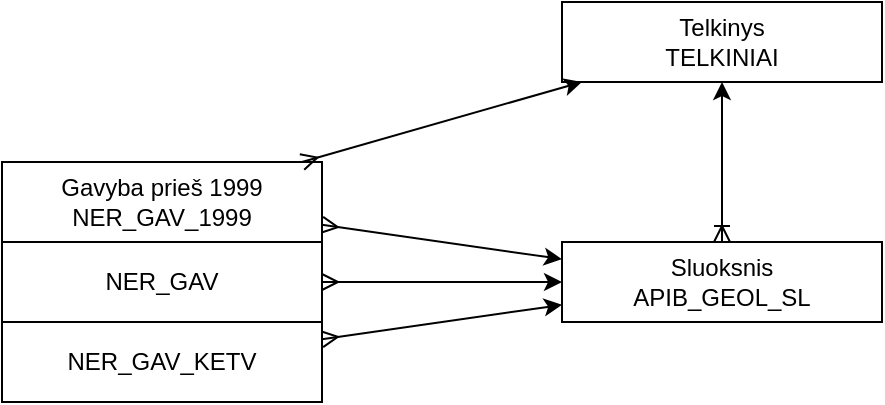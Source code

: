 <mxfile version="19.0.3" type="device"><diagram id="HmAix6rYEiDQAQWE6Kf5" name="Page-1"><mxGraphModel dx="1182" dy="835" grid="1" gridSize="10" guides="1" tooltips="1" connect="1" arrows="1" fold="1" page="1" pageScale="1" pageWidth="1169" pageHeight="827" math="0" shadow="0"><root><mxCell id="0"/><mxCell id="1" parent="0"/><mxCell id="_7jy-6IbsxX8mdw_jSdd-1" value="Telkinys&lt;br&gt;TELKINIAI" style="rounded=0;whiteSpace=wrap;html=1;" vertex="1" parent="1"><mxGeometry x="280" y="240" width="160" height="40" as="geometry"/></mxCell><mxCell id="_7jy-6IbsxX8mdw_jSdd-11" style="edgeStyle=none;rounded=0;orthogonalLoop=1;jettySize=auto;html=1;startArrow=ERoneToMany;startFill=0;" edge="1" parent="1" source="_7jy-6IbsxX8mdw_jSdd-2" target="_7jy-6IbsxX8mdw_jSdd-1"><mxGeometry relative="1" as="geometry"/></mxCell><mxCell id="_7jy-6IbsxX8mdw_jSdd-2" value="Sluoksnis&lt;br&gt;APIB_GEOL_SL" style="rounded=0;whiteSpace=wrap;html=1;" vertex="1" parent="1"><mxGeometry x="280" y="360" width="160" height="40" as="geometry"/></mxCell><mxCell id="_7jy-6IbsxX8mdw_jSdd-4" style="rounded=0;orthogonalLoop=1;jettySize=auto;html=1;startArrow=ERmany;startFill=0;" edge="1" parent="1" source="_7jy-6IbsxX8mdw_jSdd-3" target="_7jy-6IbsxX8mdw_jSdd-2"><mxGeometry relative="1" as="geometry"/></mxCell><mxCell id="_7jy-6IbsxX8mdw_jSdd-7" style="edgeStyle=none;rounded=0;orthogonalLoop=1;jettySize=auto;html=1;startArrow=ERmany;startFill=0;" edge="1" parent="1" source="_7jy-6IbsxX8mdw_jSdd-5" target="_7jy-6IbsxX8mdw_jSdd-2"><mxGeometry relative="1" as="geometry"/></mxCell><mxCell id="_7jy-6IbsxX8mdw_jSdd-8" style="edgeStyle=none;rounded=0;orthogonalLoop=1;jettySize=auto;html=1;startArrow=ERmany;startFill=0;" edge="1" parent="1" source="_7jy-6IbsxX8mdw_jSdd-6" target="_7jy-6IbsxX8mdw_jSdd-2"><mxGeometry relative="1" as="geometry"/></mxCell><mxCell id="_7jy-6IbsxX8mdw_jSdd-5" value="NER_GAV" style="rounded=0;whiteSpace=wrap;html=1;" vertex="1" parent="1"><mxGeometry y="360" width="160" height="40" as="geometry"/></mxCell><mxCell id="_7jy-6IbsxX8mdw_jSdd-9" value="" style="group" vertex="1" connectable="0" parent="1"><mxGeometry y="320" width="160" height="120" as="geometry"/></mxCell><mxCell id="_7jy-6IbsxX8mdw_jSdd-3" value="Gavyba prieš 1999&lt;br&gt;NER_GAV_1999" style="rounded=0;whiteSpace=wrap;html=1;" vertex="1" parent="_7jy-6IbsxX8mdw_jSdd-9"><mxGeometry width="160" height="40" as="geometry"/></mxCell><mxCell id="_7jy-6IbsxX8mdw_jSdd-6" value="NER_GAV_KETV" style="rounded=0;whiteSpace=wrap;html=1;" vertex="1" parent="_7jy-6IbsxX8mdw_jSdd-9"><mxGeometry y="80" width="160" height="40" as="geometry"/></mxCell><mxCell id="_7jy-6IbsxX8mdw_jSdd-13" style="edgeStyle=none;rounded=0;orthogonalLoop=1;jettySize=auto;html=1;startArrow=ERmany;startFill=0;" edge="1" parent="1" source="_7jy-6IbsxX8mdw_jSdd-3" target="_7jy-6IbsxX8mdw_jSdd-1"><mxGeometry relative="1" as="geometry"/></mxCell></root></mxGraphModel></diagram></mxfile>